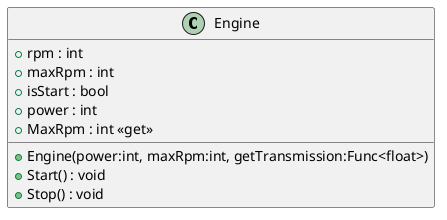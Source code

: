 @startuml
class Engine {
    + rpm : int
    + maxRpm : int
    + isStart : bool
    + power : int
    + MaxRpm : int <<get>>
    + Engine(power:int, maxRpm:int, getTransmission:Func<float>)
    + Start() : void
    + Stop() : void
}
@enduml
